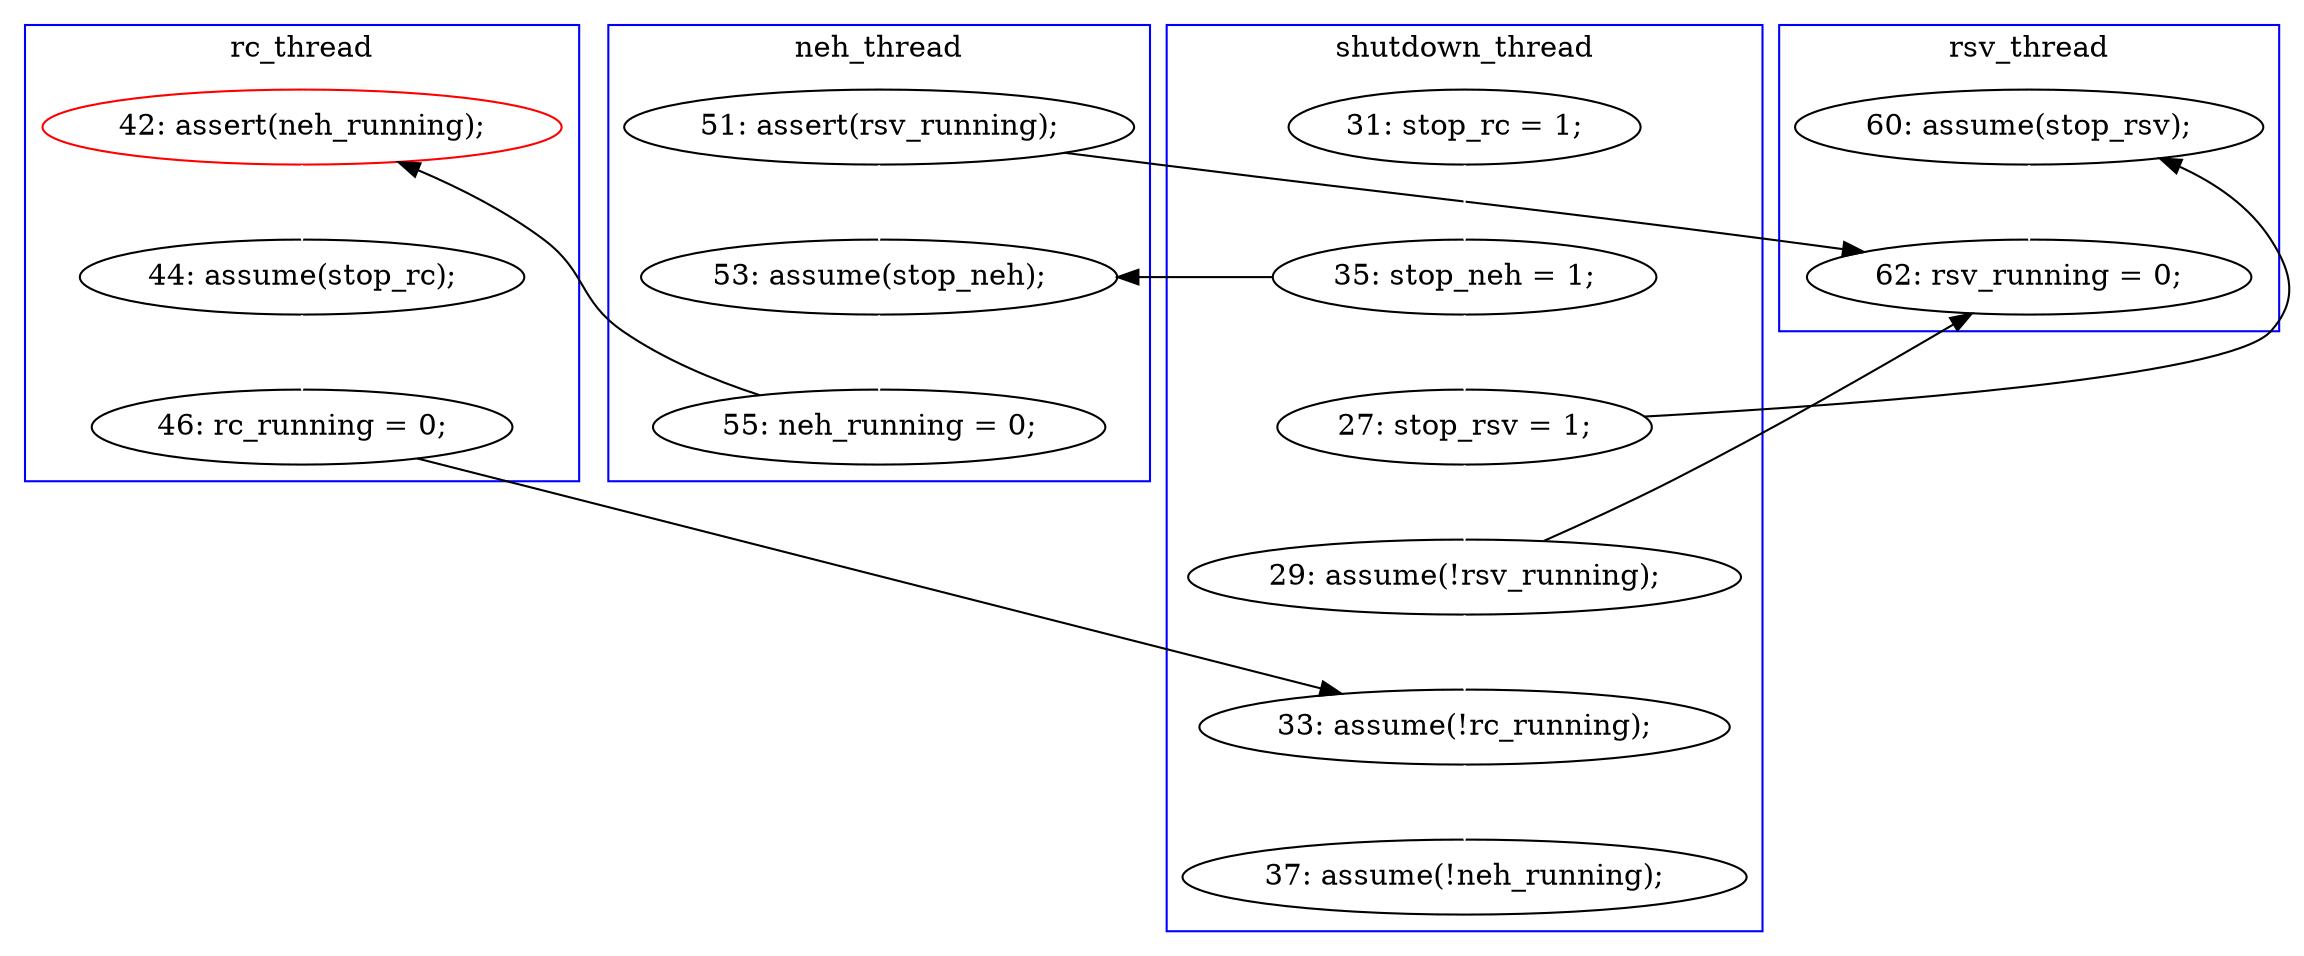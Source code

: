 digraph Counterexample {
	14 -> 23 [color = black, style = solid, constraint = false]
	19 -> 20 [color = white, style = solid]
	23 -> 30 [color = white, style = solid]
	26 -> 28 [color = black, style = solid, constraint = false]
	28 -> 29 [color = white, style = solid]
	27 -> 30 [color = black, style = solid, constraint = false]
	22 -> 25 [color = white, style = solid]
	25 -> 26 [color = white, style = solid]
	13 -> 20 [color = black, style = solid, constraint = false]
	13 -> 14 [color = white, style = solid]
	14 -> 27 [color = white, style = solid]
	21 -> 22 [color = black, style = solid, constraint = false]
	27 -> 28 [color = white, style = solid]
	19 -> 30 [color = black, style = solid, constraint = false]
	12 -> 13 [color = white, style = solid]
	20 -> 21 [color = white, style = solid]
	subgraph cluster4 {
		label = rsv_thread
		color = blue
		30  [label = "62: rsv_running = 0;"]
		23  [label = "60: assume(stop_rsv);"]
	}
	subgraph cluster3 {
		label = neh_thread
		color = blue
		19  [label = "51: assert(rsv_running);"]
		21  [label = "55: neh_running = 0;"]
		20  [label = "53: assume(stop_neh);"]
	}
	subgraph cluster1 {
		label = shutdown_thread
		color = blue
		13  [label = "35: stop_neh = 1;"]
		28  [label = "33: assume(!rc_running);"]
		29  [label = "37: assume(!neh_running);"]
		12  [label = "31: stop_rc = 1;"]
		27  [label = "29: assume(!rsv_running);"]
		14  [label = "27: stop_rsv = 1;"]
	}
	subgraph cluster2 {
		label = rc_thread
		color = blue
		26  [label = "46: rc_running = 0;"]
		25  [label = "44: assume(stop_rc);"]
		22  [label = "42: assert(neh_running);", color = red]
	}
}